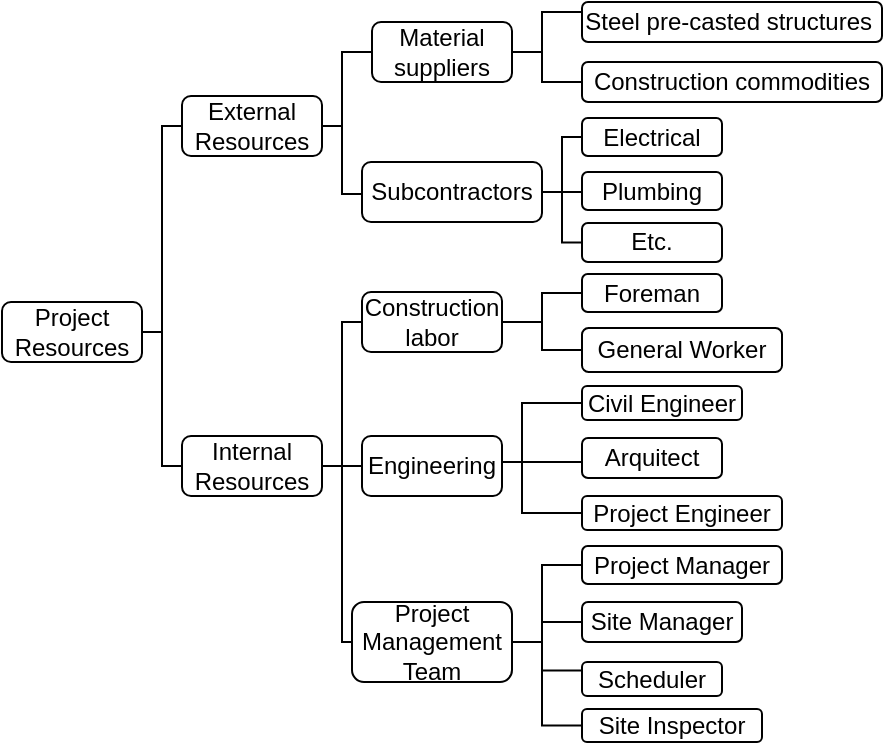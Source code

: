 <mxfile>
    <diagram id="qgUoFgyJtX1fBeCNXPvP" name="Page-1">
        <mxGraphModel dx="1163" dy="1647" grid="1" gridSize="10" guides="1" tooltips="1" connect="1" arrows="1" fold="1" page="1" pageScale="1" pageWidth="827" pageHeight="1169" math="0" shadow="0">
            <root>
                <mxCell id="0"/>
                <mxCell id="1" parent="0"/>
                <mxCell id="2" value="Project Resources" style="rounded=1;whiteSpace=wrap;html=1;" parent="1" vertex="1">
                    <mxGeometry x="-140" y="70" width="70" height="30" as="geometry"/>
                </mxCell>
                <mxCell id="3" value="Internal Resources" style="rounded=1;whiteSpace=wrap;html=1;" parent="1" vertex="1">
                    <mxGeometry x="-50" y="137" width="70" height="30" as="geometry"/>
                </mxCell>
                <mxCell id="5" value="External Resources" style="rounded=1;whiteSpace=wrap;html=1;" parent="1" vertex="1">
                    <mxGeometry x="-50" y="-33" width="70" height="30" as="geometry"/>
                </mxCell>
                <mxCell id="13" value="" style="endArrow=none;html=1;exitX=0;exitY=0.5;exitDx=0;exitDy=0;edgeStyle=orthogonalEdgeStyle;rounded=0;entryX=1;entryY=0.5;entryDx=0;entryDy=0;" parent="1" source="3" target="2" edge="1">
                    <mxGeometry width="50" height="50" relative="1" as="geometry">
                        <mxPoint x="100" y="110" as="sourcePoint"/>
                        <mxPoint x="150" y="60" as="targetPoint"/>
                        <Array as="points">
                            <mxPoint x="-60" y="152"/>
                            <mxPoint x="-60" y="85"/>
                        </Array>
                    </mxGeometry>
                </mxCell>
                <mxCell id="15" value="" style="endArrow=none;html=1;exitX=0;exitY=0.5;exitDx=0;exitDy=0;edgeStyle=orthogonalEdgeStyle;rounded=0;entryX=1;entryY=0.5;entryDx=0;entryDy=0;" parent="1" source="5" target="2" edge="1">
                    <mxGeometry width="50" height="50" relative="1" as="geometry">
                        <mxPoint x="35" y="100" as="sourcePoint"/>
                        <mxPoint x="150" y="60" as="targetPoint"/>
                    </mxGeometry>
                </mxCell>
                <mxCell id="16" value="Project Management Team" style="rounded=1;whiteSpace=wrap;html=1;" parent="1" vertex="1">
                    <mxGeometry x="35" y="220" width="80" height="40" as="geometry"/>
                </mxCell>
                <mxCell id="17" value="Engineering" style="rounded=1;whiteSpace=wrap;html=1;" parent="1" vertex="1">
                    <mxGeometry x="40" y="137" width="70" height="30" as="geometry"/>
                </mxCell>
                <mxCell id="18" value="Construction labor" style="rounded=1;whiteSpace=wrap;html=1;" parent="1" vertex="1">
                    <mxGeometry x="40" y="65" width="70" height="30" as="geometry"/>
                </mxCell>
                <mxCell id="19" value="Subcontractors" style="rounded=1;whiteSpace=wrap;html=1;" parent="1" vertex="1">
                    <mxGeometry x="40" width="90" height="30" as="geometry"/>
                </mxCell>
                <mxCell id="20" value="Material suppliers" style="rounded=1;whiteSpace=wrap;html=1;" parent="1" vertex="1">
                    <mxGeometry x="45" y="-70" width="70" height="30" as="geometry"/>
                </mxCell>
                <mxCell id="21" value="" style="endArrow=none;html=1;exitX=0;exitY=0.5;exitDx=0;exitDy=0;edgeStyle=orthogonalEdgeStyle;rounded=0;entryX=1;entryY=0.5;entryDx=0;entryDy=0;" parent="1" source="16" target="3" edge="1">
                    <mxGeometry width="50" height="50" relative="1" as="geometry">
                        <mxPoint x="-100" y="150" as="sourcePoint"/>
                        <mxPoint x="25" y="120" as="targetPoint"/>
                        <Array as="points">
                            <mxPoint x="30" y="240"/>
                            <mxPoint x="30" y="152"/>
                        </Array>
                    </mxGeometry>
                </mxCell>
                <mxCell id="22" value="" style="endArrow=none;html=1;exitX=0;exitY=0.5;exitDx=0;exitDy=0;edgeStyle=orthogonalEdgeStyle;rounded=0;entryX=1;entryY=0.5;entryDx=0;entryDy=0;" parent="1" source="18" target="3" edge="1">
                    <mxGeometry width="50" height="50" relative="1" as="geometry">
                        <mxPoint x="-55" y="150" as="sourcePoint"/>
                        <mxPoint x="35" y="130" as="targetPoint"/>
                        <Array as="points">
                            <mxPoint x="30" y="80"/>
                            <mxPoint x="30" y="152"/>
                        </Array>
                    </mxGeometry>
                </mxCell>
                <mxCell id="23" value="" style="endArrow=none;html=1;exitX=0;exitY=0.5;exitDx=0;exitDy=0;edgeStyle=orthogonalEdgeStyle;rounded=0;entryX=1;entryY=0.5;entryDx=0;entryDy=0;" parent="1" source="17" target="3" edge="1">
                    <mxGeometry width="50" height="50" relative="1" as="geometry">
                        <mxPoint x="125" y="150" as="sourcePoint"/>
                        <mxPoint x="35" y="130" as="targetPoint"/>
                    </mxGeometry>
                </mxCell>
                <mxCell id="25" value="" style="endArrow=none;html=1;edgeStyle=orthogonalEdgeStyle;rounded=0;exitX=0;exitY=0.5;exitDx=0;exitDy=0;entryX=1;entryY=0.5;entryDx=0;entryDy=0;" parent="1" source="20" target="5" edge="1">
                    <mxGeometry width="50" height="50" relative="1" as="geometry">
                        <mxPoint x="300" y="140" as="sourcePoint"/>
                        <mxPoint x="20" y="45" as="targetPoint"/>
                        <Array as="points">
                            <mxPoint x="30" y="-55"/>
                            <mxPoint x="30" y="-18"/>
                        </Array>
                    </mxGeometry>
                </mxCell>
                <mxCell id="27" value="" style="endArrow=none;html=1;edgeStyle=orthogonalEdgeStyle;rounded=0;exitX=0;exitY=0.5;exitDx=0;exitDy=0;entryX=1;entryY=0.5;entryDx=0;entryDy=0;" parent="1" source="19" target="5" edge="1">
                    <mxGeometry width="50" height="50" relative="1" as="geometry">
                        <mxPoint x="210" y="140" as="sourcePoint"/>
                        <mxPoint x="255" y="120" as="targetPoint"/>
                        <Array as="points">
                            <mxPoint x="30" y="16"/>
                            <mxPoint x="30" y="-18"/>
                        </Array>
                    </mxGeometry>
                </mxCell>
                <mxCell id="29" value="Project Manager" style="rounded=1;whiteSpace=wrap;html=1;" parent="1" vertex="1">
                    <mxGeometry x="150" y="192" width="100" height="19" as="geometry"/>
                </mxCell>
                <mxCell id="30" value="Site Manager" style="rounded=1;whiteSpace=wrap;html=1;" parent="1" vertex="1">
                    <mxGeometry x="150" y="220" width="80" height="20" as="geometry"/>
                </mxCell>
                <mxCell id="31" value="Scheduler" style="rounded=1;whiteSpace=wrap;html=1;" parent="1" vertex="1">
                    <mxGeometry x="150" y="250" width="70" height="17" as="geometry"/>
                </mxCell>
                <mxCell id="32" value="Site Inspector" style="rounded=1;whiteSpace=wrap;html=1;" parent="1" vertex="1">
                    <mxGeometry x="150" y="273.5" width="90" height="16.5" as="geometry"/>
                </mxCell>
                <mxCell id="33" value="Project Engineer" style="rounded=1;whiteSpace=wrap;html=1;" parent="1" vertex="1">
                    <mxGeometry x="150" y="167" width="100" height="17" as="geometry"/>
                </mxCell>
                <mxCell id="34" value="Arquitect" style="rounded=1;whiteSpace=wrap;html=1;" parent="1" vertex="1">
                    <mxGeometry x="150" y="138" width="70" height="20" as="geometry"/>
                </mxCell>
                <mxCell id="35" value="Civil Engineer" style="rounded=1;whiteSpace=wrap;html=1;" parent="1" vertex="1">
                    <mxGeometry x="150" y="112" width="80" height="17" as="geometry"/>
                </mxCell>
                <mxCell id="36" value="General Worker" style="rounded=1;whiteSpace=wrap;html=1;" parent="1" vertex="1">
                    <mxGeometry x="150" y="83" width="100" height="22" as="geometry"/>
                </mxCell>
                <mxCell id="37" value="Foreman" style="rounded=1;whiteSpace=wrap;html=1;" parent="1" vertex="1">
                    <mxGeometry x="150" y="56" width="70" height="19" as="geometry"/>
                </mxCell>
                <mxCell id="38" value="Etc." style="rounded=1;whiteSpace=wrap;html=1;" parent="1" vertex="1">
                    <mxGeometry x="150" y="30.5" width="70" height="19.5" as="geometry"/>
                </mxCell>
                <mxCell id="39" value="Plumbing" style="rounded=1;whiteSpace=wrap;html=1;" parent="1" vertex="1">
                    <mxGeometry x="150" y="5" width="70" height="19" as="geometry"/>
                </mxCell>
                <mxCell id="40" value="Electrical" style="rounded=1;whiteSpace=wrap;html=1;" parent="1" vertex="1">
                    <mxGeometry x="150" y="-22" width="70" height="19" as="geometry"/>
                </mxCell>
                <mxCell id="41" value="Construction commodities" style="rounded=1;whiteSpace=wrap;html=1;" parent="1" vertex="1">
                    <mxGeometry x="150" y="-50" width="150" height="20" as="geometry"/>
                </mxCell>
                <mxCell id="42" value="Steel pre-casted structures&amp;nbsp;" style="rounded=1;whiteSpace=wrap;html=1;" parent="1" vertex="1">
                    <mxGeometry x="150" y="-80" width="150" height="20" as="geometry"/>
                </mxCell>
                <mxCell id="45" value="" style="endArrow=none;html=1;edgeStyle=orthogonalEdgeStyle;rounded=0;exitX=0;exitY=0.25;exitDx=0;exitDy=0;entryX=1;entryY=0.5;entryDx=0;entryDy=0;" parent="1" source="42" target="20" edge="1">
                    <mxGeometry width="50" height="50" relative="1" as="geometry">
                        <mxPoint x="55" y="-45" as="sourcePoint"/>
                        <mxPoint x="30" y="-8" as="targetPoint"/>
                        <Array as="points">
                            <mxPoint x="130" y="-75"/>
                            <mxPoint x="130" y="-55"/>
                        </Array>
                    </mxGeometry>
                </mxCell>
                <mxCell id="46" value="" style="endArrow=none;html=1;edgeStyle=orthogonalEdgeStyle;rounded=0;exitX=0;exitY=0.5;exitDx=0;exitDy=0;entryX=1;entryY=0.5;entryDx=0;entryDy=0;" parent="1" source="41" target="20" edge="1">
                    <mxGeometry width="50" height="50" relative="1" as="geometry">
                        <mxPoint x="160" y="-65" as="sourcePoint"/>
                        <mxPoint x="125" y="-45" as="targetPoint"/>
                        <Array as="points">
                            <mxPoint x="130" y="-40"/>
                            <mxPoint x="130" y="-55"/>
                        </Array>
                    </mxGeometry>
                </mxCell>
                <mxCell id="47" value="" style="endArrow=none;html=1;edgeStyle=orthogonalEdgeStyle;rounded=0;exitX=0;exitY=0.5;exitDx=0;exitDy=0;" parent="1" source="40" edge="1">
                    <mxGeometry width="50" height="50" relative="1" as="geometry">
                        <mxPoint x="160" y="-65" as="sourcePoint"/>
                        <mxPoint x="130" y="15" as="targetPoint"/>
                        <Array as="points">
                            <mxPoint x="140" y="-12"/>
                            <mxPoint x="140" y="15"/>
                        </Array>
                    </mxGeometry>
                </mxCell>
                <mxCell id="48" value="" style="endArrow=none;html=1;edgeStyle=orthogonalEdgeStyle;rounded=0;exitX=0;exitY=0.5;exitDx=0;exitDy=0;entryX=1;entryY=0.5;entryDx=0;entryDy=0;" parent="1" source="38" target="19" edge="1">
                    <mxGeometry width="50" height="50" relative="1" as="geometry">
                        <mxPoint x="160" y="-2.5" as="sourcePoint"/>
                        <mxPoint x="140" y="17.5" as="targetPoint"/>
                        <Array as="points">
                            <mxPoint x="140" y="40"/>
                            <mxPoint x="140" y="15"/>
                        </Array>
                    </mxGeometry>
                </mxCell>
                <mxCell id="49" value="" style="endArrow=none;html=1;edgeStyle=orthogonalEdgeStyle;rounded=0;entryX=1;entryY=0.5;entryDx=0;entryDy=0;" parent="1" target="19" edge="1">
                    <mxGeometry width="50" height="50" relative="1" as="geometry">
                        <mxPoint x="150" y="15" as="sourcePoint"/>
                        <mxPoint x="140" y="25" as="targetPoint"/>
                        <Array as="points">
                            <mxPoint x="140" y="15"/>
                            <mxPoint x="140" y="15"/>
                        </Array>
                    </mxGeometry>
                </mxCell>
                <mxCell id="50" value="" style="endArrow=none;html=1;edgeStyle=orthogonalEdgeStyle;rounded=0;exitX=0;exitY=0.5;exitDx=0;exitDy=0;entryX=1;entryY=0.5;entryDx=0;entryDy=0;" parent="1" source="36" target="18" edge="1">
                    <mxGeometry width="50" height="50" relative="1" as="geometry">
                        <mxPoint x="160" y="50.25" as="sourcePoint"/>
                        <mxPoint x="140" y="25" as="targetPoint"/>
                        <Array as="points">
                            <mxPoint x="130" y="94"/>
                            <mxPoint x="130" y="80"/>
                            <mxPoint x="110" y="80"/>
                        </Array>
                    </mxGeometry>
                </mxCell>
                <mxCell id="51" value="" style="endArrow=none;html=1;edgeStyle=orthogonalEdgeStyle;rounded=0;exitX=0;exitY=0.5;exitDx=0;exitDy=0;entryX=1;entryY=0.5;entryDx=0;entryDy=0;" parent="1" source="37" target="18" edge="1">
                    <mxGeometry width="50" height="50" relative="1" as="geometry">
                        <mxPoint x="160" y="104" as="sourcePoint"/>
                        <mxPoint x="120" y="95" as="targetPoint"/>
                        <Array as="points">
                            <mxPoint x="130" y="66"/>
                            <mxPoint x="130" y="80"/>
                            <mxPoint x="110" y="80"/>
                        </Array>
                    </mxGeometry>
                </mxCell>
                <mxCell id="56" value="" style="endArrow=none;html=1;edgeStyle=orthogonalEdgeStyle;rounded=0;exitX=0;exitY=0.5;exitDx=0;exitDy=0;" parent="1" source="35" edge="1">
                    <mxGeometry width="50" height="50" relative="1" as="geometry">
                        <mxPoint x="160" y="75.5" as="sourcePoint"/>
                        <mxPoint x="110" y="150" as="targetPoint"/>
                        <Array as="points">
                            <mxPoint x="120" y="121"/>
                            <mxPoint x="120" y="150"/>
                        </Array>
                    </mxGeometry>
                </mxCell>
                <mxCell id="58" value="" style="endArrow=none;html=1;edgeStyle=orthogonalEdgeStyle;rounded=0;exitX=0;exitY=0.5;exitDx=0;exitDy=0;" parent="1" source="33" edge="1">
                    <mxGeometry width="50" height="50" relative="1" as="geometry">
                        <mxPoint x="160" y="130.5" as="sourcePoint"/>
                        <mxPoint x="110" y="150" as="targetPoint"/>
                        <Array as="points">
                            <mxPoint x="120" y="176"/>
                            <mxPoint x="120" y="150"/>
                            <mxPoint x="110" y="150"/>
                        </Array>
                    </mxGeometry>
                </mxCell>
                <mxCell id="60" value="" style="endArrow=none;html=1;edgeStyle=orthogonalEdgeStyle;rounded=0;exitX=0;exitY=0.5;exitDx=0;exitDy=0;entryX=1;entryY=0.5;entryDx=0;entryDy=0;" parent="1" source="29" target="16" edge="1">
                    <mxGeometry width="50" height="50" relative="1" as="geometry">
                        <mxPoint x="160" y="130.5" as="sourcePoint"/>
                        <mxPoint x="120" y="160" as="targetPoint"/>
                        <Array as="points">
                            <mxPoint x="130" y="202"/>
                            <mxPoint x="130" y="240"/>
                        </Array>
                    </mxGeometry>
                </mxCell>
                <mxCell id="61" value="" style="endArrow=none;html=1;edgeStyle=orthogonalEdgeStyle;rounded=0;exitX=0;exitY=0.5;exitDx=0;exitDy=0;" parent="1" source="32" edge="1">
                    <mxGeometry width="50" height="50" relative="1" as="geometry">
                        <mxPoint x="160" y="211.5" as="sourcePoint"/>
                        <mxPoint x="120" y="240" as="targetPoint"/>
                        <Array as="points">
                            <mxPoint x="130" y="282"/>
                            <mxPoint x="130" y="240"/>
                        </Array>
                    </mxGeometry>
                </mxCell>
                <mxCell id="62" value="" style="endArrow=none;html=1;edgeStyle=orthogonalEdgeStyle;rounded=0;exitX=0;exitY=0.5;exitDx=0;exitDy=0;entryX=1;entryY=0.5;entryDx=0;entryDy=0;" parent="1" source="30" target="16" edge="1">
                    <mxGeometry width="50" height="50" relative="1" as="geometry">
                        <mxPoint x="160" y="211.5" as="sourcePoint"/>
                        <mxPoint x="125" y="250" as="targetPoint"/>
                        <Array as="points">
                            <mxPoint x="130" y="230"/>
                            <mxPoint x="130" y="240"/>
                        </Array>
                    </mxGeometry>
                </mxCell>
                <mxCell id="63" value="" style="endArrow=none;html=1;edgeStyle=orthogonalEdgeStyle;rounded=0;exitX=0;exitY=0.25;exitDx=0;exitDy=0;entryX=1;entryY=0.5;entryDx=0;entryDy=0;" parent="1" source="31" target="16" edge="1">
                    <mxGeometry width="50" height="50" relative="1" as="geometry">
                        <mxPoint x="160" y="240" as="sourcePoint"/>
                        <mxPoint x="125" y="250" as="targetPoint"/>
                        <Array as="points">
                            <mxPoint x="130" y="254"/>
                            <mxPoint x="130" y="240"/>
                        </Array>
                    </mxGeometry>
                </mxCell>
                <mxCell id="65" value="" style="endArrow=none;html=1;edgeStyle=orthogonalEdgeStyle;rounded=0;exitX=0;exitY=0.5;exitDx=0;exitDy=0;entryX=1;entryY=0.5;entryDx=0;entryDy=0;" parent="1" edge="1">
                    <mxGeometry width="50" height="50" relative="1" as="geometry">
                        <mxPoint x="150" y="146" as="sourcePoint"/>
                        <mxPoint x="110" y="150" as="targetPoint"/>
                        <Array as="points">
                            <mxPoint x="150" y="150"/>
                        </Array>
                    </mxGeometry>
                </mxCell>
            </root>
        </mxGraphModel>
    </diagram>
    <diagram id="NCsQ5cFuziy63mqR5_Nx" name="Page-2">
        <mxGraphModel dx="336" dy="478" grid="1" gridSize="10" guides="1" tooltips="1" connect="1" arrows="1" fold="1" page="1" pageScale="1" pageWidth="827" pageHeight="1169" math="0" shadow="0">
            <root>
                <mxCell id="3kepAqDnsnHv2FPgrlQd-0"/>
                <mxCell id="3kepAqDnsnHv2FPgrlQd-1" parent="3kepAqDnsnHv2FPgrlQd-0"/>
                <mxCell id="3kepAqDnsnHv2FPgrlQd-2" value="Approaches to CBS Budgeting" style="rounded=0;whiteSpace=wrap;html=1;" vertex="1" parent="3kepAqDnsnHv2FPgrlQd-1">
                    <mxGeometry x="90" y="50" width="180" height="30" as="geometry"/>
                </mxCell>
                <mxCell id="3kepAqDnsnHv2FPgrlQd-3" value="Activity Based Costing (ABC)" style="rounded=0;whiteSpace=wrap;html=1;" vertex="1" parent="3kepAqDnsnHv2FPgrlQd-1">
                    <mxGeometry x="304" y="40" width="160" height="28" as="geometry"/>
                </mxCell>
                <mxCell id="3kepAqDnsnHv2FPgrlQd-5" value="Cost Code" style="rounded=0;whiteSpace=wrap;html=1;" vertex="1" parent="3kepAqDnsnHv2FPgrlQd-1">
                    <mxGeometry x="354" y="80" width="60" height="27.5" as="geometry"/>
                </mxCell>
                <mxCell id="muPrl68AJmjM3VXBWZvC-0" value="" style="endArrow=none;html=1;exitX=1;exitY=0.5;exitDx=0;exitDy=0;edgeStyle=orthogonalEdgeStyle;rounded=0;entryX=0;entryY=0.75;entryDx=0;entryDy=0;" edge="1" parent="3kepAqDnsnHv2FPgrlQd-1" source="3kepAqDnsnHv2FPgrlQd-2" target="3kepAqDnsnHv2FPgrlQd-3">
                    <mxGeometry width="50" height="50" relative="1" as="geometry">
                        <mxPoint x="190" y="110" as="sourcePoint"/>
                        <mxPoint x="170" y="213" as="targetPoint"/>
                        <Array as="points">
                            <mxPoint x="290" y="65"/>
                            <mxPoint x="290" y="51"/>
                        </Array>
                    </mxGeometry>
                </mxCell>
                <mxCell id="muPrl68AJmjM3VXBWZvC-3" value="" style="endArrow=none;html=1;exitX=1;exitY=0.5;exitDx=0;exitDy=0;edgeStyle=orthogonalEdgeStyle;rounded=0;entryX=0;entryY=0.5;entryDx=0;entryDy=0;" edge="1" parent="3kepAqDnsnHv2FPgrlQd-1" source="3kepAqDnsnHv2FPgrlQd-2" target="3kepAqDnsnHv2FPgrlQd-5">
                    <mxGeometry width="50" height="50" relative="1" as="geometry">
                        <mxPoint x="280" y="75" as="sourcePoint"/>
                        <mxPoint x="310" y="61" as="targetPoint"/>
                        <Array as="points">
                            <mxPoint x="290" y="65"/>
                            <mxPoint x="290" y="94"/>
                        </Array>
                    </mxGeometry>
                </mxCell>
            </root>
        </mxGraphModel>
    </diagram>
</mxfile>